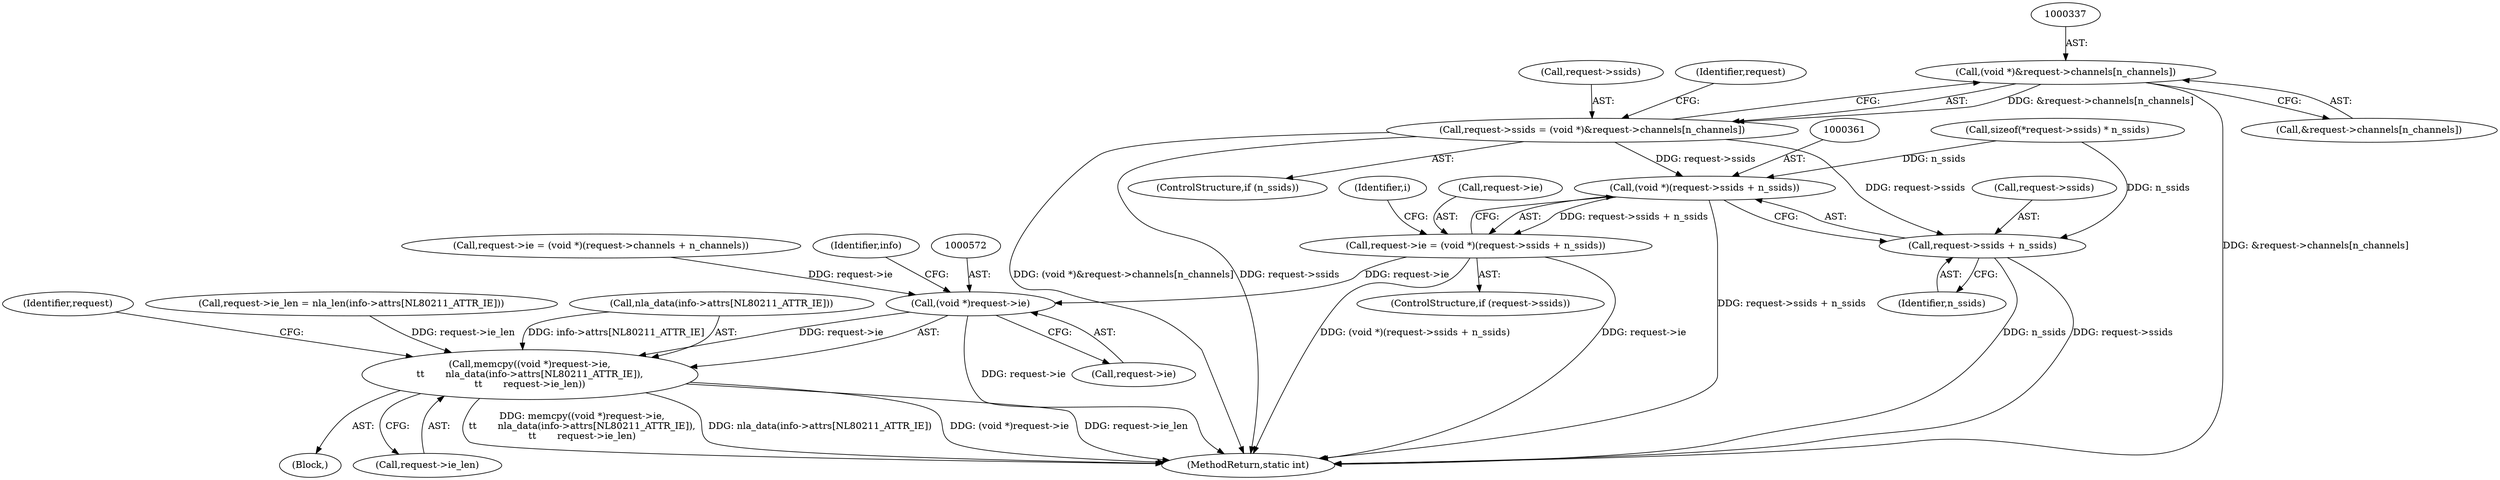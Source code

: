 digraph "0_linux_208c72f4fe44fe09577e7975ba0e7fa0278f3d03@array" {
"1000336" [label="(Call,(void *)&request->channels[n_channels])"];
"1000332" [label="(Call,request->ssids = (void *)&request->channels[n_channels])"];
"1000360" [label="(Call,(void *)(request->ssids + n_ssids))"];
"1000356" [label="(Call,request->ie = (void *)(request->ssids + n_ssids))"];
"1000571" [label="(Call,(void *)request->ie)"];
"1000570" [label="(Call,memcpy((void *)request->ie,\n\t\t       nla_data(info->attrs[NL80211_ATTR_IE]),\n\t\t       request->ie_len))"];
"1000362" [label="(Call,request->ssids + n_ssids)"];
"1000571" [label="(Call,(void *)request->ie)"];
"1000368" [label="(Call,request->ie = (void *)(request->channels + n_channels))"];
"1000336" [label="(Call,(void *)&request->channels[n_channels])"];
"1000333" [label="(Call,request->ssids)"];
"1000570" [label="(Call,memcpy((void *)request->ie,\n\t\t       nla_data(info->attrs[NL80211_ATTR_IE]),\n\t\t       request->ie_len))"];
"1000573" [label="(Call,request->ie)"];
"1000579" [label="(Identifier,info)"];
"1000587" [label="(Identifier,request)"];
"1000380" [label="(Identifier,i)"];
"1000559" [label="(Block,)"];
"1000362" [label="(Call,request->ssids + n_ssids)"];
"1000330" [label="(ControlStructure,if (n_ssids))"];
"1000346" [label="(Identifier,request)"];
"1000360" [label="(Call,(void *)(request->ssids + n_ssids))"];
"1000307" [label="(Call,sizeof(*request->ssids) * n_ssids)"];
"1000366" [label="(Identifier,n_ssids)"];
"1000357" [label="(Call,request->ie)"];
"1000560" [label="(Call,request->ie_len = nla_len(info->attrs[NL80211_ATTR_IE]))"];
"1000363" [label="(Call,request->ssids)"];
"1000352" [label="(ControlStructure,if (request->ssids))"];
"1000356" [label="(Call,request->ie = (void *)(request->ssids + n_ssids))"];
"1000332" [label="(Call,request->ssids = (void *)&request->channels[n_channels])"];
"1000632" [label="(MethodReturn,static int)"];
"1000338" [label="(Call,&request->channels[n_channels])"];
"1000576" [label="(Call,nla_data(info->attrs[NL80211_ATTR_IE]))"];
"1000582" [label="(Call,request->ie_len)"];
"1000336" -> "1000332"  [label="AST: "];
"1000336" -> "1000338"  [label="CFG: "];
"1000337" -> "1000336"  [label="AST: "];
"1000338" -> "1000336"  [label="AST: "];
"1000332" -> "1000336"  [label="CFG: "];
"1000336" -> "1000632"  [label="DDG: &request->channels[n_channels]"];
"1000336" -> "1000332"  [label="DDG: &request->channels[n_channels]"];
"1000332" -> "1000330"  [label="AST: "];
"1000333" -> "1000332"  [label="AST: "];
"1000346" -> "1000332"  [label="CFG: "];
"1000332" -> "1000632"  [label="DDG: (void *)&request->channels[n_channels]"];
"1000332" -> "1000632"  [label="DDG: request->ssids"];
"1000332" -> "1000360"  [label="DDG: request->ssids"];
"1000332" -> "1000362"  [label="DDG: request->ssids"];
"1000360" -> "1000356"  [label="AST: "];
"1000360" -> "1000362"  [label="CFG: "];
"1000361" -> "1000360"  [label="AST: "];
"1000362" -> "1000360"  [label="AST: "];
"1000356" -> "1000360"  [label="CFG: "];
"1000360" -> "1000632"  [label="DDG: request->ssids + n_ssids"];
"1000360" -> "1000356"  [label="DDG: request->ssids + n_ssids"];
"1000307" -> "1000360"  [label="DDG: n_ssids"];
"1000356" -> "1000352"  [label="AST: "];
"1000357" -> "1000356"  [label="AST: "];
"1000380" -> "1000356"  [label="CFG: "];
"1000356" -> "1000632"  [label="DDG: request->ie"];
"1000356" -> "1000632"  [label="DDG: (void *)(request->ssids + n_ssids)"];
"1000356" -> "1000571"  [label="DDG: request->ie"];
"1000571" -> "1000570"  [label="AST: "];
"1000571" -> "1000573"  [label="CFG: "];
"1000572" -> "1000571"  [label="AST: "];
"1000573" -> "1000571"  [label="AST: "];
"1000579" -> "1000571"  [label="CFG: "];
"1000571" -> "1000632"  [label="DDG: request->ie"];
"1000571" -> "1000570"  [label="DDG: request->ie"];
"1000368" -> "1000571"  [label="DDG: request->ie"];
"1000570" -> "1000559"  [label="AST: "];
"1000570" -> "1000582"  [label="CFG: "];
"1000576" -> "1000570"  [label="AST: "];
"1000582" -> "1000570"  [label="AST: "];
"1000587" -> "1000570"  [label="CFG: "];
"1000570" -> "1000632"  [label="DDG: (void *)request->ie"];
"1000570" -> "1000632"  [label="DDG: request->ie_len"];
"1000570" -> "1000632"  [label="DDG: memcpy((void *)request->ie,\n\t\t       nla_data(info->attrs[NL80211_ATTR_IE]),\n\t\t       request->ie_len)"];
"1000570" -> "1000632"  [label="DDG: nla_data(info->attrs[NL80211_ATTR_IE])"];
"1000576" -> "1000570"  [label="DDG: info->attrs[NL80211_ATTR_IE]"];
"1000560" -> "1000570"  [label="DDG: request->ie_len"];
"1000362" -> "1000366"  [label="CFG: "];
"1000363" -> "1000362"  [label="AST: "];
"1000366" -> "1000362"  [label="AST: "];
"1000362" -> "1000632"  [label="DDG: n_ssids"];
"1000362" -> "1000632"  [label="DDG: request->ssids"];
"1000307" -> "1000362"  [label="DDG: n_ssids"];
}
